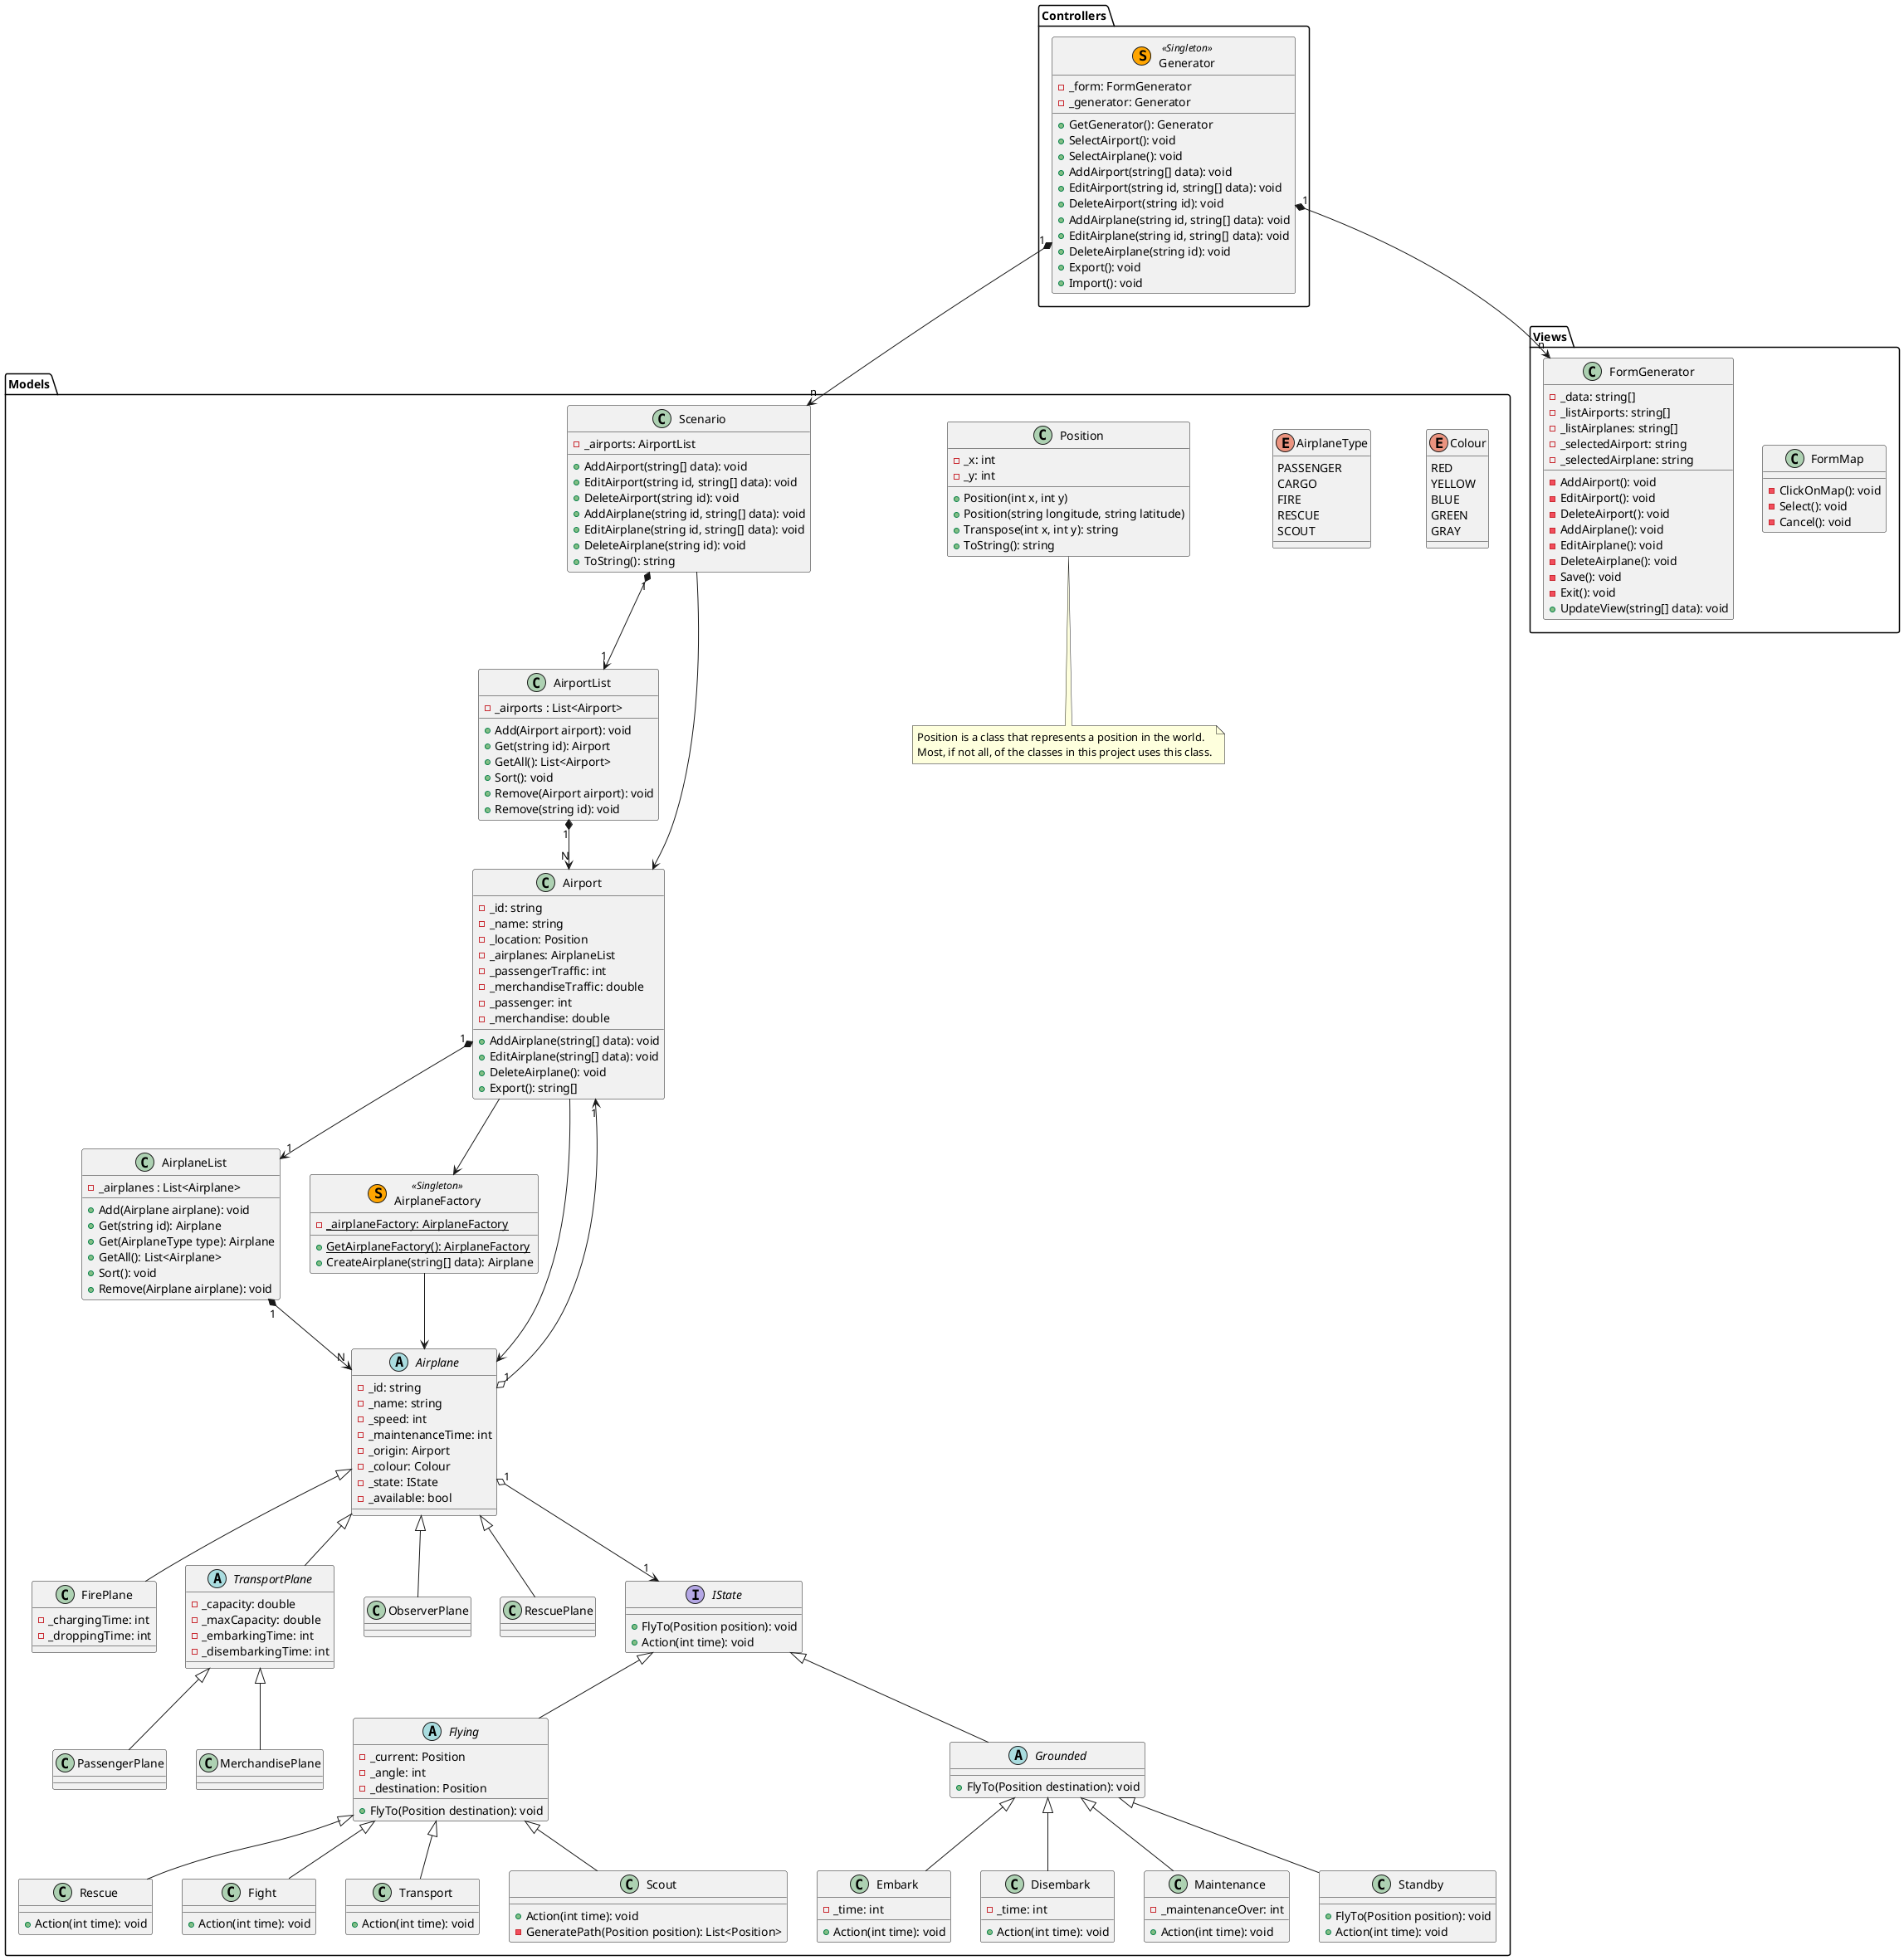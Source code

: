 @startuml Generator


package Models {

    ' Red = Rescue
    ' Yellow = Fires
    ' Blue = Cargo
    ' Green = Passenger
    ' Gray = Observer
    enum Colour {
        RED
        YELLOW
        BLUE
        GREEN
        GRAY
    }
    
    enum AirplaneType {
        PASSENGER
        CARGO
        FIRE
        RESCUE
        SCOUT
    }
    

    class Position {
        - _x: int
        - _y: int
        + Position(int x, int y)
        + Position(string longitude, string latitude)
        + Transpose(int x, int y): string
        + ToString(): string
    }
    
    note bottom of Position
    Position is a class that represents a position in the world.
    Most, if not all, of the classes in this project uses this class.
    end note

    class Scenario {
        - _airports: AirportList
        + AddAirport(string[] data): void
        + EditAirport(string id, string[] data): void
        + DeleteAirport(string id): void
        + AddAirplane(string id, string[] data): void
        + EditAirplane(string id, string[] data): void
        + DeleteAirplane(string id): void
        + ToString(): string
    }

    Scenario "1" *--> "1" AirportList
    Scenario --> Airport
    AirportList "1" *--> "N" Airport
    
    class AirportList {
        - _airports : List<Airport>
        + Add(Airport airport): void
        + Get(string id): Airport
        + GetAll(): List<Airport>
        + Sort(): void
        + Remove(Airport airport): void
        + Remove(string id): void
    }
    

    class Airport {
        - _id: string
        - _name: string
        - _location: Position
        - _airplanes: AirplaneList
        - _passengerTraffic: int
        - _merchandiseTraffic: double
        - _passenger: int
        - _merchandise: double
        + AddAirplane(string[] data): void
        + EditAirplane(string[] data): void
        + DeleteAirplane(): void
        + Export(): string[]
    }
    
    class AirplaneList {
        - _airplanes : List<Airplane>
        + Add(Airplane airplane): void
        + Get(string id): Airplane
        + Get(AirplaneType type): Airplane
        + GetAll(): List<Airplane>
        + Sort(): void
        + Remove(Airplane airplane): void
    }
    
    class AirplaneFactory << (S,orange) Singleton>> {
        - {static} _airplaneFactory: AirplaneFactory
        + {static} GetAirplaneFactory(): AirplaneFactory
        + CreateAirplane(string[] data): Airplane
    }
    
    Airport --> AirplaneFactory
    Airport ---> Airplane
    Airport "1" *--> "1" AirplaneList
    AirplaneList "1" *--> "N" Airplane
    Airplane "1" o--> "1" Airport
    AirplaneFactory --> Airplane

    abstract class Airplane {
        - _id: string
        - _name: string
        - _speed: int
        - _maintenanceTime: int
        - _origin: Airport
        - _colour: Colour 
        - _state: IState
        - _available: bool
    }

    class FirePlane extends Airplane{
        - _chargingTime: int
        - _droppingTime: int
    }
    abstract class TransportPlane extends Airplane {
        - _capacity: double
        - _maxCapacity: double
        - _embarkingTime: int
        - _disembarkingTime: int
    }
    class PassengerPlane extends TransportPlane {}
    class MerchandisePlane extends TransportPlane {}
    class ObserverPlane extends Airplane{}
    class RescuePlane extends Airplane{}
   
    interface IState {
        + FlyTo(Position position): void
        + Action(int time): void
    }
    
    abstract class Flying extends IState {
        - _current: Position
        - _angle: int
        - _destination: Position
        + FlyTo(Position destination): void
    }
    abstract Grounded extends IState {
        + FlyTo(Position destination): void
    }
    class Embark extends Grounded {
        - _time: int
        + Action(int time): void
    }
    class Disembark extends Grounded {
        - _time: int
        + Action(int time): void
    }
    class Rescue extends Flying {
        + Action(int time): void
    }
    class Fight extends Flying {
        + Action(int time): void
    }
    class Transport extends Flying {
        + Action(int time): void
    }
    class Scout extends Flying {
        + Action(int time): void
        - GeneratePath(Position position): List<Position>
    }
    class Maintenance extends Grounded {
        - _maintenanceOver: int
        + Action(int time): void
    }
    class Standby extends Grounded {
        + FlyTo(Position position): void
        + Action(int time): void
    }
    Airplane "1" o--> "1" IState
}

package Controllers {
    class Generator << (S,orange) Singleton>> {
        - _form: FormGenerator
        - _generator: Generator
        + GetGenerator(): Generator
        + SelectAirport(): void
        + SelectAirplane(): void
        + AddAirport(string[] data): void
        + EditAirport(string id, string[] data): void
        + DeleteAirport(string id): void
        + AddAirplane(string id, string[] data): void
        + EditAirplane(string id, string[] data): void
        + DeleteAirplane(string id): void
        + Export(): void
        + Import(): void
    }
}

package Views {
    class FormMap {
        - ClickOnMap(): void
        - Select(): void
        - Cancel(): void
    }
    class FormGenerator {
        - _data: string[]
        - _listAirports: string[]
        - _listAirplanes: string[]
        - _selectedAirport: string
        - _selectedAirplane: string
        - AddAirport(): void
        - EditAirport(): void
        - DeleteAirport(): void
        - AddAirplane(): void
        - EditAirplane(): void
        - DeleteAirplane(): void
        - Save(): void
        - Exit(): void
        + UpdateView(string[] data): void
    }
}

Generator "1" *--> "n" Scenario
Generator "1" *--> "n" FormGenerator

@enduml